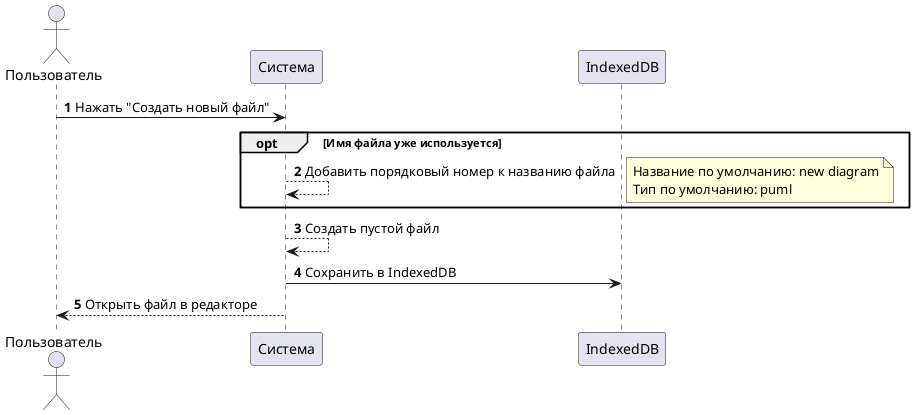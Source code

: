 @startuml
autonumber
actor "Пользователь" as User
participant "Система" as System
participant "IndexedDB" as DB

User -> System : Нажать "Создать новый файл"
opt Имя файла уже используется
    System --> System : Добавить порядковый номер к названию файла
    note right 
    Название по умолчанию: new diagram
    Тип по умолчанию: puml
    end note
end
System --> System : Создать пустой файл
System -> DB : Сохранить в IndexedDB   
System --> User : Открыть файл в редакторе
@enduml
